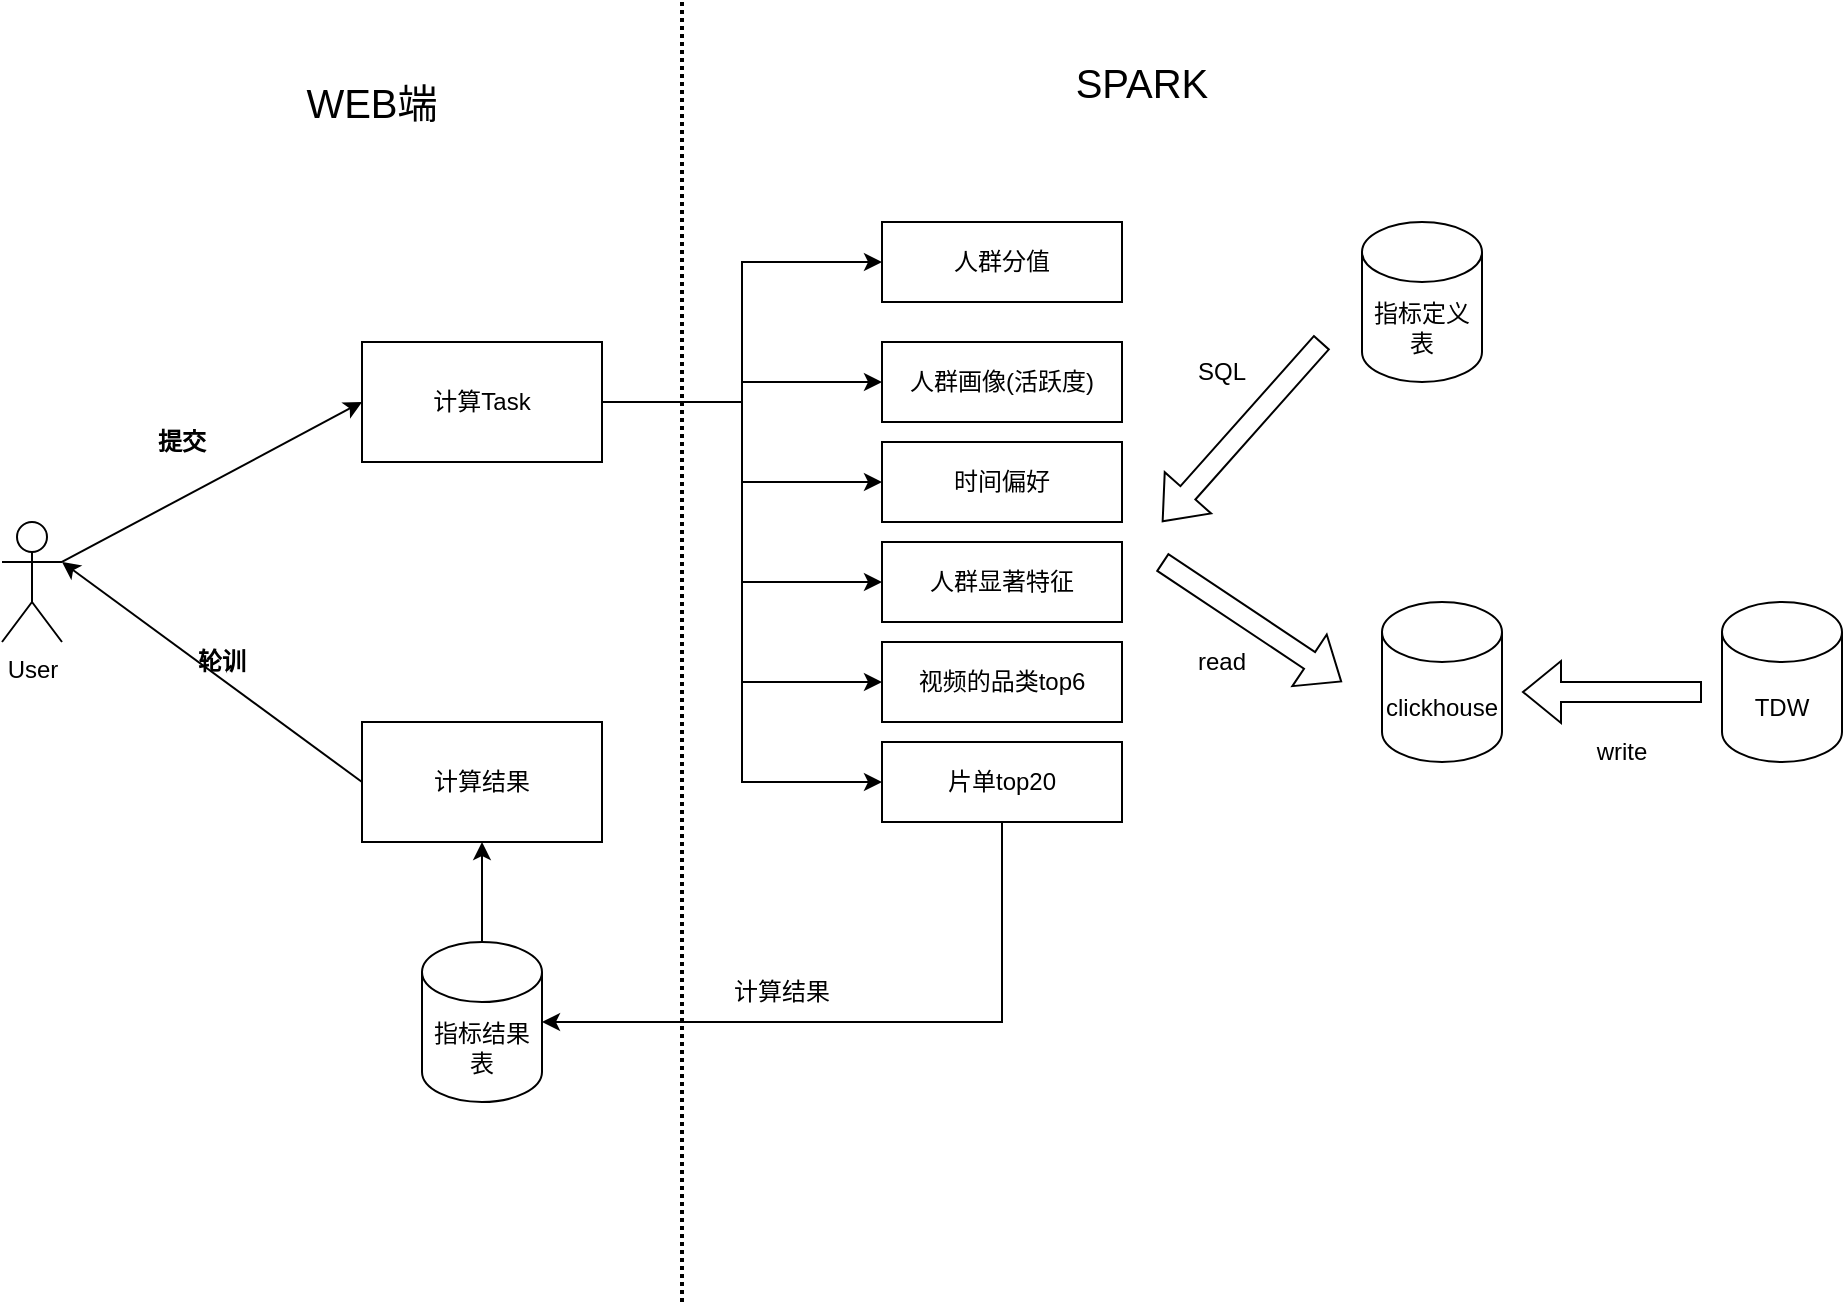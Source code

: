 <mxfile version="16.4.5" type="github">
  <diagram id="MG6fjBHczq30zIYUsmRg" name="Page-1">
    <mxGraphModel dx="1255" dy="811" grid="1" gridSize="10" guides="1" tooltips="1" connect="1" arrows="1" fold="1" page="1" pageScale="1" pageWidth="827" pageHeight="1169" math="0" shadow="0">
      <root>
        <mxCell id="0" />
        <mxCell id="1" parent="0" />
        <mxCell id="fVomSDR6wHQJ9UujPruc-1" value="User" style="shape=umlActor;verticalLabelPosition=bottom;verticalAlign=top;html=1;outlineConnect=0;" parent="1" vertex="1">
          <mxGeometry x="60" y="270" width="30" height="60" as="geometry" />
        </mxCell>
        <mxCell id="fVomSDR6wHQJ9UujPruc-17" value="" style="edgeStyle=orthogonalEdgeStyle;rounded=0;orthogonalLoop=1;jettySize=auto;html=1;strokeColor=#000000;entryX=0;entryY=0.5;entryDx=0;entryDy=0;" parent="1" source="fVomSDR6wHQJ9UujPruc-5" target="fVomSDR6wHQJ9UujPruc-21" edge="1">
          <mxGeometry relative="1" as="geometry">
            <Array as="points">
              <mxPoint x="430" y="210" />
              <mxPoint x="430" y="200" />
              <mxPoint x="500" y="200" />
            </Array>
          </mxGeometry>
        </mxCell>
        <mxCell id="fVomSDR6wHQJ9UujPruc-5" value="计算Task" style="rounded=0;whiteSpace=wrap;html=1;" parent="1" vertex="1">
          <mxGeometry x="240" y="180" width="120" height="60" as="geometry" />
        </mxCell>
        <mxCell id="fVomSDR6wHQJ9UujPruc-6" value="" style="endArrow=classic;html=1;rounded=0;exitX=1;exitY=0.333;exitDx=0;exitDy=0;exitPerimeter=0;entryX=0;entryY=0.5;entryDx=0;entryDy=0;" parent="1" source="fVomSDR6wHQJ9UujPruc-1" target="fVomSDR6wHQJ9UujPruc-5" edge="1">
          <mxGeometry width="50" height="50" relative="1" as="geometry">
            <mxPoint x="200" y="400" as="sourcePoint" />
            <mxPoint x="250" y="350" as="targetPoint" />
          </mxGeometry>
        </mxCell>
        <mxCell id="fVomSDR6wHQJ9UujPruc-11" value="计算结果" style="rounded=0;whiteSpace=wrap;html=1;" parent="1" vertex="1">
          <mxGeometry x="240" y="370" width="120" height="60" as="geometry" />
        </mxCell>
        <mxCell id="fVomSDR6wHQJ9UujPruc-12" value="" style="endArrow=classic;html=1;rounded=0;strokeColor=#000000;exitX=0;exitY=0.5;exitDx=0;exitDy=0;entryX=1;entryY=0.333;entryDx=0;entryDy=0;entryPerimeter=0;" parent="1" source="fVomSDR6wHQJ9UujPruc-11" target="fVomSDR6wHQJ9UujPruc-1" edge="1">
          <mxGeometry width="50" height="50" relative="1" as="geometry">
            <mxPoint x="50" y="70" as="sourcePoint" />
            <mxPoint x="120" y="70" as="targetPoint" />
          </mxGeometry>
        </mxCell>
        <mxCell id="fVomSDR6wHQJ9UujPruc-13" value="&lt;b&gt;轮训&lt;/b&gt;" style="text;html=1;strokeColor=none;fillColor=none;align=center;verticalAlign=middle;whiteSpace=wrap;rounded=0;" parent="1" vertex="1">
          <mxGeometry x="140" y="330" width="60" height="20" as="geometry" />
        </mxCell>
        <mxCell id="fVomSDR6wHQJ9UujPruc-15" value="&lt;b&gt;提交&lt;/b&gt;" style="text;html=1;strokeColor=none;fillColor=none;align=center;verticalAlign=middle;whiteSpace=wrap;rounded=0;" parent="1" vertex="1">
          <mxGeometry x="120" y="220" width="60" height="20" as="geometry" />
        </mxCell>
        <mxCell id="fVomSDR6wHQJ9UujPruc-16" value="人群分值" style="rounded=0;whiteSpace=wrap;html=1;" parent="1" vertex="1">
          <mxGeometry x="500" y="120" width="120" height="40" as="geometry" />
        </mxCell>
        <mxCell id="fVomSDR6wHQJ9UujPruc-21" value="人群画像(活跃度)" style="rounded=0;whiteSpace=wrap;html=1;" parent="1" vertex="1">
          <mxGeometry x="500" y="180" width="120" height="40" as="geometry" />
        </mxCell>
        <mxCell id="fVomSDR6wHQJ9UujPruc-22" value="" style="edgeStyle=orthogonalEdgeStyle;rounded=0;orthogonalLoop=1;jettySize=auto;html=1;strokeColor=#000000;exitX=1;exitY=0.5;exitDx=0;exitDy=0;entryX=0;entryY=0.5;entryDx=0;entryDy=0;" parent="1" source="fVomSDR6wHQJ9UujPruc-5" target="fVomSDR6wHQJ9UujPruc-16" edge="1">
          <mxGeometry relative="1" as="geometry">
            <mxPoint x="350" y="220" as="sourcePoint" />
            <mxPoint x="510" y="110" as="targetPoint" />
            <Array as="points">
              <mxPoint x="430" y="210" />
              <mxPoint x="430" y="140" />
            </Array>
          </mxGeometry>
        </mxCell>
        <mxCell id="fVomSDR6wHQJ9UujPruc-23" value="指标定义表" style="shape=cylinder3;whiteSpace=wrap;html=1;boundedLbl=1;backgroundOutline=1;size=15;" parent="1" vertex="1">
          <mxGeometry x="740" y="120" width="60" height="80" as="geometry" />
        </mxCell>
        <mxCell id="fVomSDR6wHQJ9UujPruc-24" value="时间偏好" style="rounded=0;whiteSpace=wrap;html=1;" parent="1" vertex="1">
          <mxGeometry x="500" y="230" width="120" height="40" as="geometry" />
        </mxCell>
        <mxCell id="fVomSDR6wHQJ9UujPruc-25" value="" style="edgeStyle=orthogonalEdgeStyle;rounded=0;orthogonalLoop=1;jettySize=auto;html=1;strokeColor=#000000;entryX=0;entryY=0.5;entryDx=0;entryDy=0;exitX=1;exitY=0.5;exitDx=0;exitDy=0;" parent="1" source="fVomSDR6wHQJ9UujPruc-5" target="fVomSDR6wHQJ9UujPruc-24" edge="1">
          <mxGeometry relative="1" as="geometry">
            <mxPoint x="350" y="220" as="sourcePoint" />
            <mxPoint x="480" y="240" as="targetPoint" />
            <Array as="points">
              <mxPoint x="430" y="210" />
              <mxPoint x="430" y="250" />
            </Array>
          </mxGeometry>
        </mxCell>
        <mxCell id="fVomSDR6wHQJ9UujPruc-27" value="" style="edgeStyle=orthogonalEdgeStyle;rounded=0;orthogonalLoop=1;jettySize=auto;html=1;strokeColor=#000000;" parent="1" source="fVomSDR6wHQJ9UujPruc-26" target="fVomSDR6wHQJ9UujPruc-11" edge="1">
          <mxGeometry relative="1" as="geometry" />
        </mxCell>
        <mxCell id="fVomSDR6wHQJ9UujPruc-26" value="指标结果表" style="shape=cylinder3;whiteSpace=wrap;html=1;boundedLbl=1;backgroundOutline=1;size=15;" parent="1" vertex="1">
          <mxGeometry x="270" y="480" width="60" height="80" as="geometry" />
        </mxCell>
        <mxCell id="fVomSDR6wHQJ9UujPruc-29" value="人群显著特征" style="rounded=0;whiteSpace=wrap;html=1;" parent="1" vertex="1">
          <mxGeometry x="500" y="280" width="120" height="40" as="geometry" />
        </mxCell>
        <mxCell id="fVomSDR6wHQJ9UujPruc-30" value="视频的品类top6" style="rounded=0;whiteSpace=wrap;html=1;" parent="1" vertex="1">
          <mxGeometry x="500" y="330" width="120" height="40" as="geometry" />
        </mxCell>
        <mxCell id="fVomSDR6wHQJ9UujPruc-31" value="" style="edgeStyle=orthogonalEdgeStyle;rounded=0;orthogonalLoop=1;jettySize=auto;html=1;strokeColor=#000000;entryX=0;entryY=0.5;entryDx=0;entryDy=0;exitX=1;exitY=0.5;exitDx=0;exitDy=0;" parent="1" source="fVomSDR6wHQJ9UujPruc-5" target="fVomSDR6wHQJ9UujPruc-29" edge="1">
          <mxGeometry relative="1" as="geometry">
            <mxPoint x="350" y="220" as="sourcePoint" />
            <mxPoint x="510" y="260" as="targetPoint" />
            <Array as="points">
              <mxPoint x="430" y="210" />
              <mxPoint x="430" y="300" />
            </Array>
          </mxGeometry>
        </mxCell>
        <mxCell id="fVomSDR6wHQJ9UujPruc-32" value="" style="edgeStyle=orthogonalEdgeStyle;rounded=0;orthogonalLoop=1;jettySize=auto;html=1;strokeColor=#000000;entryX=0;entryY=0.5;entryDx=0;entryDy=0;exitX=1;exitY=0.5;exitDx=0;exitDy=0;" parent="1" source="fVomSDR6wHQJ9UujPruc-5" target="fVomSDR6wHQJ9UujPruc-30" edge="1">
          <mxGeometry relative="1" as="geometry">
            <mxPoint x="350" y="220" as="sourcePoint" />
            <mxPoint x="510" y="310" as="targetPoint" />
            <Array as="points">
              <mxPoint x="430" y="210" />
              <mxPoint x="430" y="350" />
            </Array>
          </mxGeometry>
        </mxCell>
        <mxCell id="fVomSDR6wHQJ9UujPruc-34" value="片单top20" style="rounded=0;whiteSpace=wrap;html=1;" parent="1" vertex="1">
          <mxGeometry x="500" y="380" width="120" height="40" as="geometry" />
        </mxCell>
        <mxCell id="fVomSDR6wHQJ9UujPruc-35" value="" style="edgeStyle=orthogonalEdgeStyle;rounded=0;orthogonalLoop=1;jettySize=auto;html=1;strokeColor=#000000;entryX=0;entryY=0.5;entryDx=0;entryDy=0;exitX=1;exitY=0.5;exitDx=0;exitDy=0;" parent="1" source="fVomSDR6wHQJ9UujPruc-5" target="fVomSDR6wHQJ9UujPruc-34" edge="1">
          <mxGeometry relative="1" as="geometry">
            <mxPoint x="350" y="220" as="sourcePoint" />
            <mxPoint x="510" y="360" as="targetPoint" />
            <Array as="points">
              <mxPoint x="430" y="210" />
              <mxPoint x="430" y="400" />
            </Array>
          </mxGeometry>
        </mxCell>
        <mxCell id="fVomSDR6wHQJ9UujPruc-36" value="" style="shape=flexArrow;endArrow=classic;html=1;rounded=0;strokeColor=#000000;" parent="1" edge="1">
          <mxGeometry width="50" height="50" relative="1" as="geometry">
            <mxPoint x="720" y="180" as="sourcePoint" />
            <mxPoint x="640" y="270" as="targetPoint" />
          </mxGeometry>
        </mxCell>
        <mxCell id="fVomSDR6wHQJ9UujPruc-37" value="SQL" style="text;html=1;strokeColor=none;fillColor=none;align=center;verticalAlign=middle;whiteSpace=wrap;rounded=0;" parent="1" vertex="1">
          <mxGeometry x="640" y="180" width="60" height="30" as="geometry" />
        </mxCell>
        <mxCell id="fVomSDR6wHQJ9UujPruc-38" value="" style="endArrow=classic;html=1;rounded=0;strokeColor=#000000;entryX=1;entryY=0.5;entryDx=0;entryDy=0;entryPerimeter=0;exitX=0.5;exitY=1;exitDx=0;exitDy=0;" parent="1" source="fVomSDR6wHQJ9UujPruc-34" target="fVomSDR6wHQJ9UujPruc-26" edge="1">
          <mxGeometry width="50" height="50" relative="1" as="geometry">
            <mxPoint x="440" y="530" as="sourcePoint" />
            <mxPoint x="490" y="480" as="targetPoint" />
            <Array as="points">
              <mxPoint x="560" y="520" />
            </Array>
          </mxGeometry>
        </mxCell>
        <mxCell id="fVomSDR6wHQJ9UujPruc-39" value="计算结果" style="text;html=1;strokeColor=none;fillColor=none;align=center;verticalAlign=middle;whiteSpace=wrap;rounded=0;" parent="1" vertex="1">
          <mxGeometry x="420" y="490" width="60" height="30" as="geometry" />
        </mxCell>
        <mxCell id="fVomSDR6wHQJ9UujPruc-40" value="" style="endArrow=none;html=1;rounded=0;strokeColor=#000000;strokeWidth=2;dashed=1;dashPattern=1 1;" parent="1" edge="1">
          <mxGeometry width="50" height="50" relative="1" as="geometry">
            <mxPoint x="400" y="660" as="sourcePoint" />
            <mxPoint x="400" y="10" as="targetPoint" />
          </mxGeometry>
        </mxCell>
        <mxCell id="fVomSDR6wHQJ9UujPruc-41" value="&lt;font style=&quot;font-size: 20px&quot;&gt;WEB端&lt;/font&gt;" style="text;html=1;strokeColor=none;fillColor=none;align=center;verticalAlign=middle;whiteSpace=wrap;rounded=0;" parent="1" vertex="1">
          <mxGeometry x="170" y="40" width="150" height="40" as="geometry" />
        </mxCell>
        <mxCell id="fVomSDR6wHQJ9UujPruc-42" value="&lt;font style=&quot;font-size: 20px&quot;&gt;SPARK&lt;/font&gt;" style="text;html=1;strokeColor=none;fillColor=none;align=center;verticalAlign=middle;whiteSpace=wrap;rounded=0;" parent="1" vertex="1">
          <mxGeometry x="570" y="30" width="120" height="40" as="geometry" />
        </mxCell>
        <mxCell id="2OxSccG9FTgekM38AoZc-1" value="clickhouse" style="shape=cylinder3;whiteSpace=wrap;html=1;boundedLbl=1;backgroundOutline=1;size=15;" vertex="1" parent="1">
          <mxGeometry x="750" y="310" width="60" height="80" as="geometry" />
        </mxCell>
        <mxCell id="2OxSccG9FTgekM38AoZc-2" value="" style="shape=flexArrow;endArrow=classic;html=1;rounded=0;strokeColor=#000000;" edge="1" parent="1">
          <mxGeometry width="50" height="50" relative="1" as="geometry">
            <mxPoint x="640" y="290" as="sourcePoint" />
            <mxPoint x="730" y="350" as="targetPoint" />
          </mxGeometry>
        </mxCell>
        <mxCell id="2OxSccG9FTgekM38AoZc-3" value="read" style="text;html=1;strokeColor=none;fillColor=none;align=center;verticalAlign=middle;whiteSpace=wrap;rounded=0;" vertex="1" parent="1">
          <mxGeometry x="640" y="325" width="60" height="30" as="geometry" />
        </mxCell>
        <mxCell id="2OxSccG9FTgekM38AoZc-5" value="TDW" style="shape=cylinder3;whiteSpace=wrap;html=1;boundedLbl=1;backgroundOutline=1;size=15;" vertex="1" parent="1">
          <mxGeometry x="920" y="310" width="60" height="80" as="geometry" />
        </mxCell>
        <mxCell id="2OxSccG9FTgekM38AoZc-6" value="" style="shape=flexArrow;endArrow=classic;html=1;rounded=0;strokeColor=#000000;" edge="1" parent="1">
          <mxGeometry width="50" height="50" relative="1" as="geometry">
            <mxPoint x="910" y="355" as="sourcePoint" />
            <mxPoint x="820" y="355" as="targetPoint" />
          </mxGeometry>
        </mxCell>
        <mxCell id="2OxSccG9FTgekM38AoZc-7" value="write" style="text;html=1;strokeColor=none;fillColor=none;align=center;verticalAlign=middle;whiteSpace=wrap;rounded=0;" vertex="1" parent="1">
          <mxGeometry x="840" y="370" width="60" height="30" as="geometry" />
        </mxCell>
      </root>
    </mxGraphModel>
  </diagram>
</mxfile>
